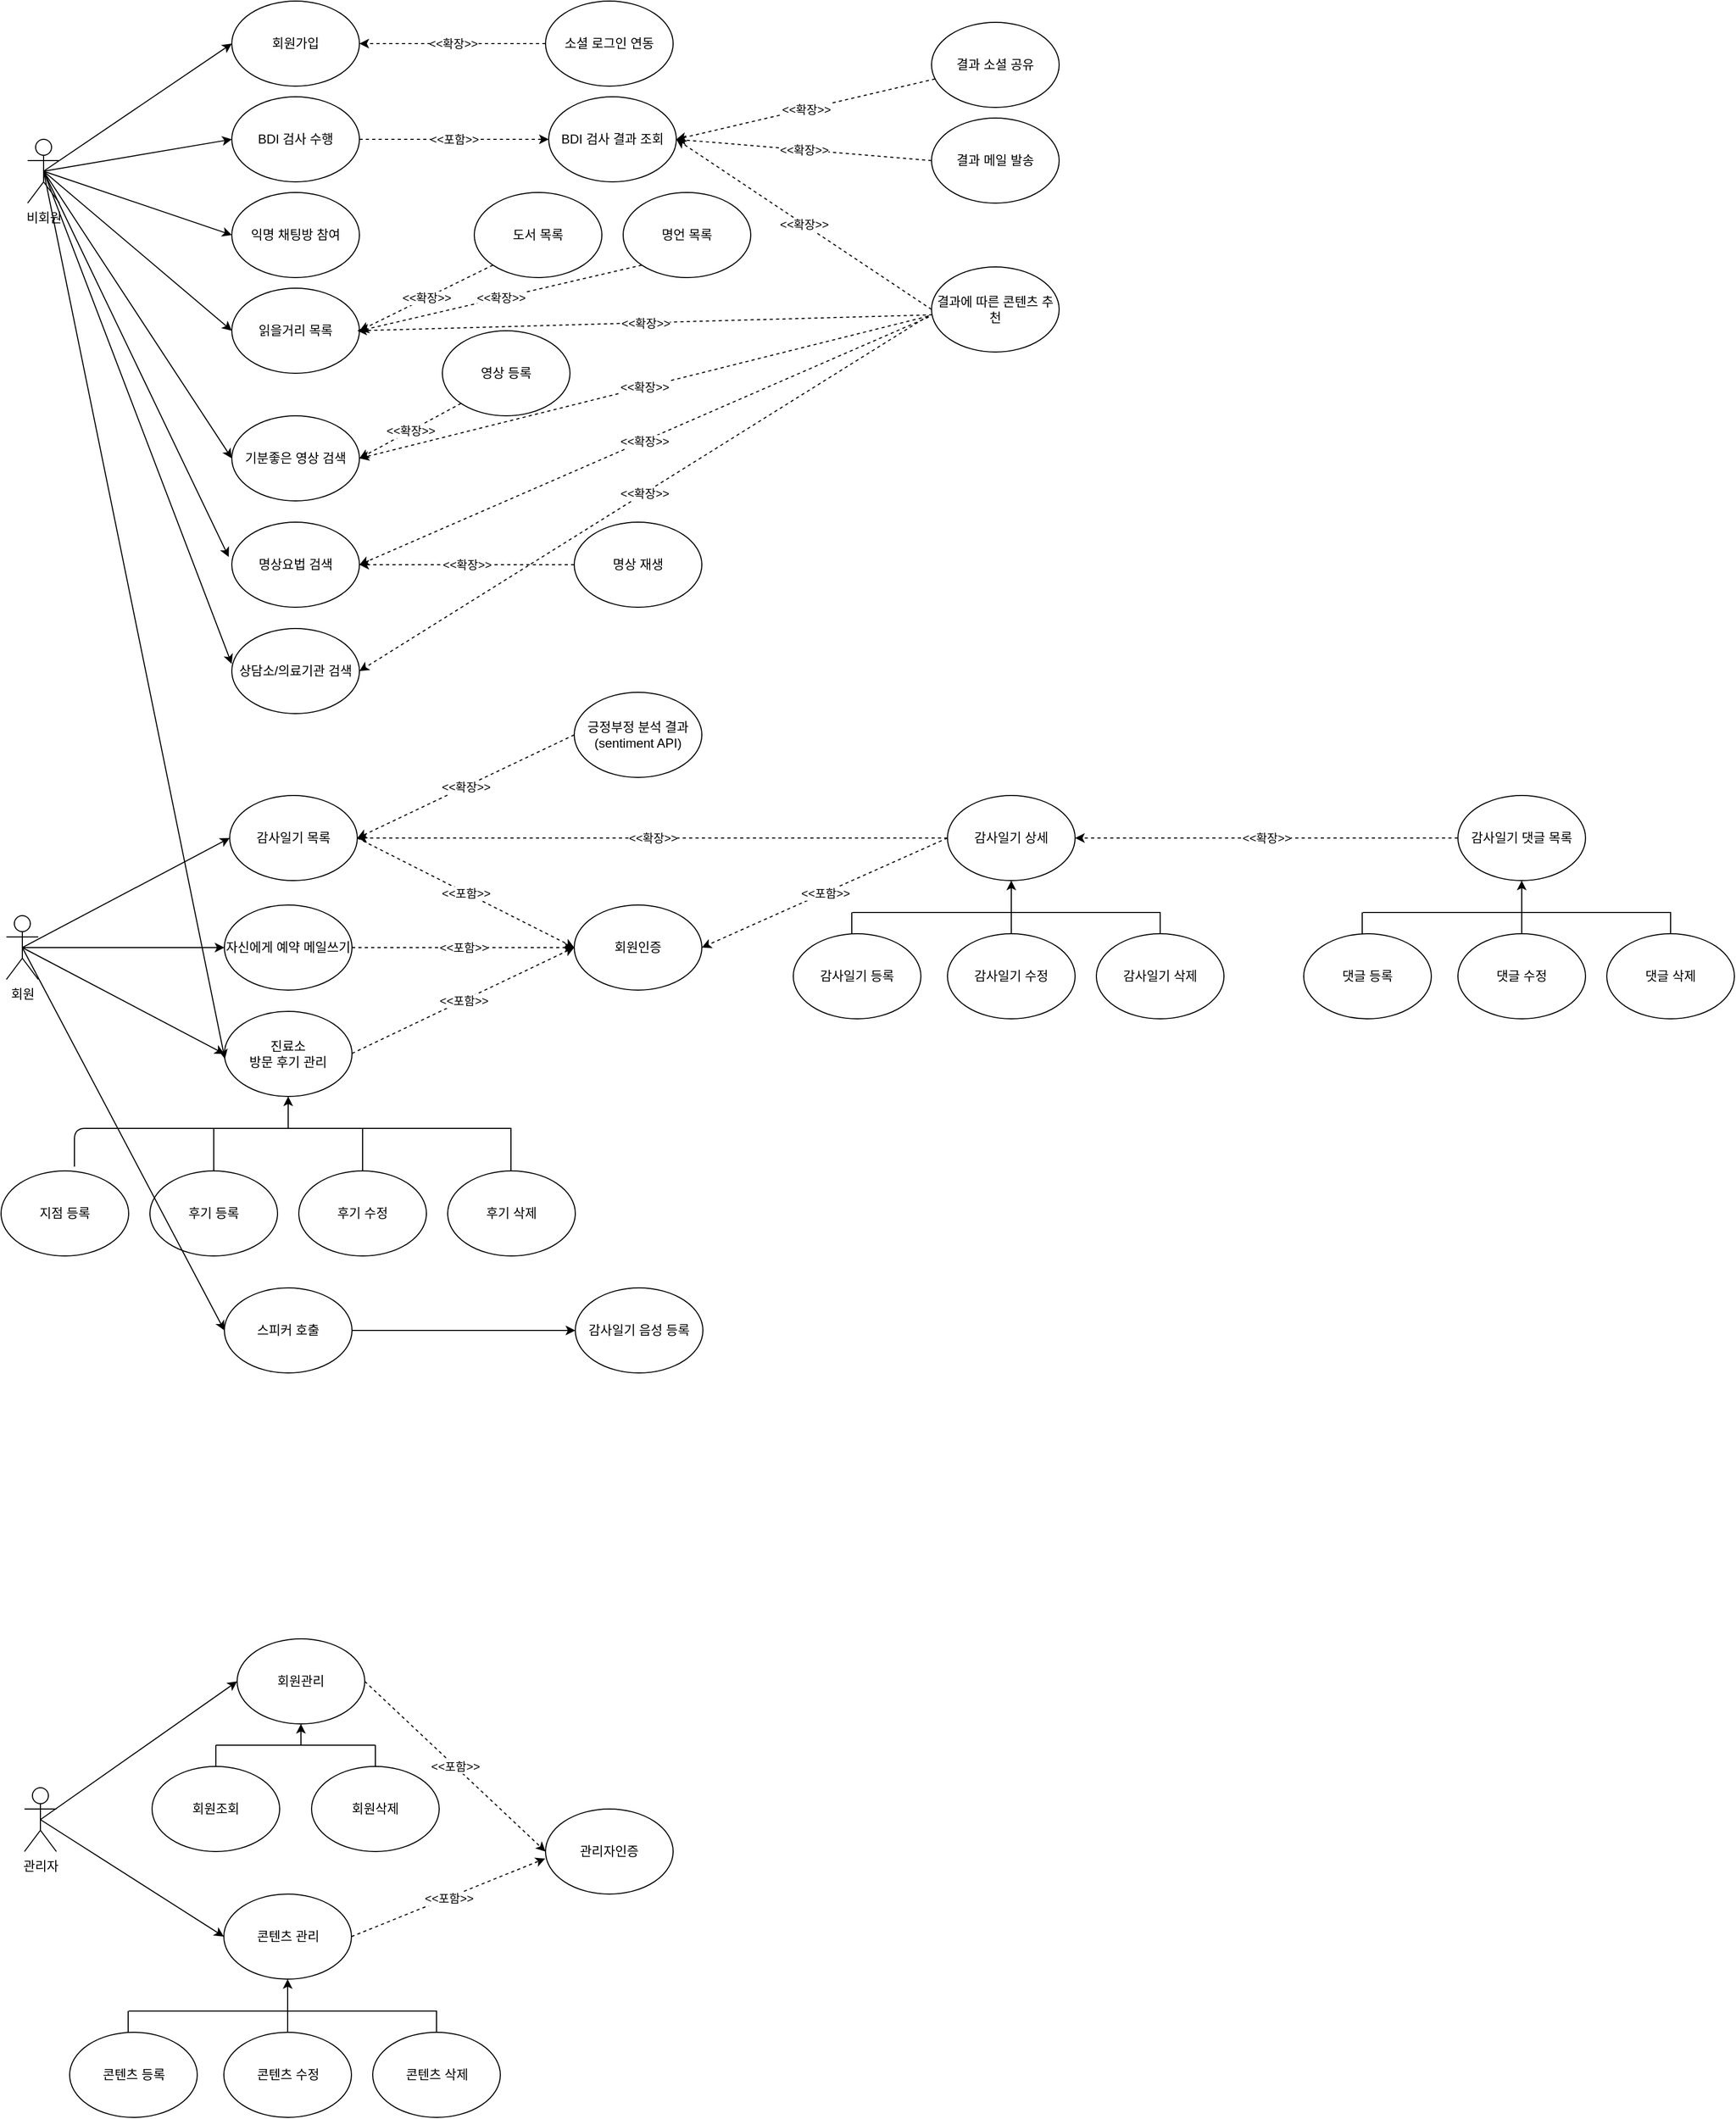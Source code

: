 <mxfile version="14.9.3" type="github">
  <diagram id="70sO28HgEGNAzV1IfZhD" name="Page-1">
    <mxGraphModel dx="1722" dy="938" grid="1" gridSize="10" guides="1" tooltips="1" connect="1" arrows="1" fold="1" page="1" pageScale="1" pageWidth="1169" pageHeight="827" math="0" shadow="0">
      <root>
        <mxCell id="0" />
        <mxCell id="1" parent="0" />
        <mxCell id="HTkCgUYvAymexxdiye0X-1" value="비회원" style="shape=umlActor;verticalLabelPosition=bottom;verticalAlign=top;html=1;outlineConnect=0;" vertex="1" parent="1">
          <mxGeometry x="70" y="130" width="30" height="60" as="geometry" />
        </mxCell>
        <mxCell id="HTkCgUYvAymexxdiye0X-3" value="관리자" style="shape=umlActor;verticalLabelPosition=bottom;verticalAlign=top;html=1;outlineConnect=0;" vertex="1" parent="1">
          <mxGeometry x="67" y="1680" width="30" height="60" as="geometry" />
        </mxCell>
        <mxCell id="HTkCgUYvAymexxdiye0X-5" value="회원가입" style="ellipse;whiteSpace=wrap;html=1;" vertex="1" parent="1">
          <mxGeometry x="262" width="120" height="80" as="geometry" />
        </mxCell>
        <mxCell id="HTkCgUYvAymexxdiye0X-6" value="회원인증" style="ellipse;whiteSpace=wrap;html=1;" vertex="1" parent="1">
          <mxGeometry x="584" y="850" width="120" height="80" as="geometry" />
        </mxCell>
        <mxCell id="HTkCgUYvAymexxdiye0X-7" value="관리자인증" style="ellipse;whiteSpace=wrap;html=1;" vertex="1" parent="1">
          <mxGeometry x="557" y="1700" width="120" height="80" as="geometry" />
        </mxCell>
        <mxCell id="HTkCgUYvAymexxdiye0X-8" value="BDI 검사 수행" style="ellipse;whiteSpace=wrap;html=1;" vertex="1" parent="1">
          <mxGeometry x="262" y="90" width="120" height="80" as="geometry" />
        </mxCell>
        <mxCell id="HTkCgUYvAymexxdiye0X-13" value="상담소/의료기관 검색" style="ellipse;whiteSpace=wrap;html=1;" vertex="1" parent="1">
          <mxGeometry x="262" y="590" width="120" height="80" as="geometry" />
        </mxCell>
        <mxCell id="HTkCgUYvAymexxdiye0X-15" value="익명 채팅방 참여" style="ellipse;whiteSpace=wrap;html=1;" vertex="1" parent="1">
          <mxGeometry x="262" y="180" width="120" height="80" as="geometry" />
        </mxCell>
        <mxCell id="HTkCgUYvAymexxdiye0X-16" value="명상요법 검색" style="ellipse;whiteSpace=wrap;html=1;" vertex="1" parent="1">
          <mxGeometry x="262" y="490" width="120" height="80" as="geometry" />
        </mxCell>
        <mxCell id="HTkCgUYvAymexxdiye0X-17" value="자신에게 예약 메일쓰기" style="ellipse;whiteSpace=wrap;html=1;" vertex="1" parent="1">
          <mxGeometry x="255" y="850" width="120" height="80" as="geometry" />
        </mxCell>
        <mxCell id="HTkCgUYvAymexxdiye0X-18" value="기분좋은 영상 검색" style="ellipse;whiteSpace=wrap;html=1;" vertex="1" parent="1">
          <mxGeometry x="262" y="390" width="120" height="80" as="geometry" />
        </mxCell>
        <mxCell id="HTkCgUYvAymexxdiye0X-19" value="" style="endArrow=classic;html=1;exitX=0.5;exitY=0.5;exitDx=0;exitDy=0;exitPerimeter=0;entryX=0;entryY=0.5;entryDx=0;entryDy=0;" edge="1" parent="1" source="HTkCgUYvAymexxdiye0X-1" target="HTkCgUYvAymexxdiye0X-5">
          <mxGeometry width="50" height="50" relative="1" as="geometry">
            <mxPoint x="110" y="150" as="sourcePoint" />
            <mxPoint x="260" y="60" as="targetPoint" />
            <Array as="points" />
          </mxGeometry>
        </mxCell>
        <mxCell id="HTkCgUYvAymexxdiye0X-20" value="" style="endArrow=classic;html=1;entryX=0;entryY=0.5;entryDx=0;entryDy=0;exitX=0.5;exitY=0.5;exitDx=0;exitDy=0;exitPerimeter=0;" edge="1" parent="1" source="HTkCgUYvAymexxdiye0X-1" target="HTkCgUYvAymexxdiye0X-8">
          <mxGeometry width="50" height="50" relative="1" as="geometry">
            <mxPoint x="120" y="170" as="sourcePoint" />
            <mxPoint x="250" y="200" as="targetPoint" />
          </mxGeometry>
        </mxCell>
        <mxCell id="HTkCgUYvAymexxdiye0X-21" value="" style="endArrow=classic;html=1;entryX=0;entryY=0.5;entryDx=0;entryDy=0;exitX=0.5;exitY=0.5;exitDx=0;exitDy=0;exitPerimeter=0;" edge="1" parent="1" source="HTkCgUYvAymexxdiye0X-1" target="HTkCgUYvAymexxdiye0X-15">
          <mxGeometry width="50" height="50" relative="1" as="geometry">
            <mxPoint x="120" y="210" as="sourcePoint" />
            <mxPoint x="260.0" y="260" as="targetPoint" />
          </mxGeometry>
        </mxCell>
        <mxCell id="HTkCgUYvAymexxdiye0X-25" value="" style="endArrow=classic;html=1;exitX=0.5;exitY=0.5;exitDx=0;exitDy=0;exitPerimeter=0;entryX=0;entryY=0.5;entryDx=0;entryDy=0;" edge="1" parent="1" source="HTkCgUYvAymexxdiye0X-1" target="HTkCgUYvAymexxdiye0X-18">
          <mxGeometry width="50" height="50" relative="1" as="geometry">
            <mxPoint x="110" y="270" as="sourcePoint" />
            <mxPoint x="250" y="360" as="targetPoint" />
          </mxGeometry>
        </mxCell>
        <mxCell id="HTkCgUYvAymexxdiye0X-44" value="영상 등록" style="ellipse;whiteSpace=wrap;html=1;" vertex="1" parent="1">
          <mxGeometry x="460" y="310" width="120" height="80" as="geometry" />
        </mxCell>
        <mxCell id="HTkCgUYvAymexxdiye0X-45" value="" style="endArrow=classic;html=1;dashed=1;targetPerimeterSpacing=3;exitX=0;exitY=1;exitDx=0;exitDy=0;entryX=1;entryY=0.5;entryDx=0;entryDy=0;" edge="1" parent="1" source="HTkCgUYvAymexxdiye0X-44" target="HTkCgUYvAymexxdiye0X-18">
          <mxGeometry relative="1" as="geometry">
            <mxPoint x="420" y="370" as="sourcePoint" />
            <mxPoint x="520" y="370" as="targetPoint" />
            <Array as="points" />
          </mxGeometry>
        </mxCell>
        <mxCell id="HTkCgUYvAymexxdiye0X-46" value="&amp;lt;&amp;lt;확장&amp;gt;&amp;gt;" style="edgeLabel;resizable=0;html=1;align=center;verticalAlign=middle;" connectable="0" vertex="1" parent="HTkCgUYvAymexxdiye0X-45">
          <mxGeometry relative="1" as="geometry" />
        </mxCell>
        <mxCell id="HTkCgUYvAymexxdiye0X-61" value="" style="group" vertex="1" connectable="0" parent="1">
          <mxGeometry x="45" y="950" width="540" height="230" as="geometry" />
        </mxCell>
        <mxCell id="HTkCgUYvAymexxdiye0X-53" value="" style="endArrow=none;html=1;targetPerimeterSpacing=3;exitX=0.575;exitY=-0.05;exitDx=0;exitDy=0;exitPerimeter=0;" edge="1" parent="HTkCgUYvAymexxdiye0X-61" source="HTkCgUYvAymexxdiye0X-47">
          <mxGeometry width="50" height="50" relative="1" as="geometry">
            <mxPoint x="90" y="200" as="sourcePoint" />
            <mxPoint x="480" y="110" as="targetPoint" />
            <Array as="points">
              <mxPoint x="69" y="110" />
              <mxPoint x="340" y="110" />
              <mxPoint x="420" y="110" />
            </Array>
          </mxGeometry>
        </mxCell>
        <mxCell id="HTkCgUYvAymexxdiye0X-58" value="" style="endArrow=classic;html=1;targetPerimeterSpacing=3;entryX=0.5;entryY=1;entryDx=0;entryDy=0;" edge="1" parent="HTkCgUYvAymexxdiye0X-61" target="HTkCgUYvAymexxdiye0X-14">
          <mxGeometry width="50" height="50" relative="1" as="geometry">
            <mxPoint x="270" y="110" as="sourcePoint" />
            <mxPoint x="270" y="73" as="targetPoint" />
          </mxGeometry>
        </mxCell>
        <mxCell id="HTkCgUYvAymexxdiye0X-54" value="" style="endArrow=none;html=1;targetPerimeterSpacing=3;" edge="1" parent="HTkCgUYvAymexxdiye0X-61">
          <mxGeometry width="50" height="50" relative="1" as="geometry">
            <mxPoint x="200" y="150" as="sourcePoint" />
            <mxPoint x="200" y="110" as="targetPoint" />
          </mxGeometry>
        </mxCell>
        <mxCell id="HTkCgUYvAymexxdiye0X-56" value="" style="endArrow=none;html=1;targetPerimeterSpacing=3;exitX=0.5;exitY=0;exitDx=0;exitDy=0;" edge="1" parent="HTkCgUYvAymexxdiye0X-61" source="HTkCgUYvAymexxdiye0X-49">
          <mxGeometry width="50" height="50" relative="1" as="geometry">
            <mxPoint x="340" y="140" as="sourcePoint" />
            <mxPoint x="340" y="110" as="targetPoint" />
          </mxGeometry>
        </mxCell>
        <mxCell id="HTkCgUYvAymexxdiye0X-57" value="" style="endArrow=none;html=1;targetPerimeterSpacing=3;exitX=0.5;exitY=0;exitDx=0;exitDy=0;" edge="1" parent="HTkCgUYvAymexxdiye0X-61">
          <mxGeometry width="50" height="50" relative="1" as="geometry">
            <mxPoint x="479.5" y="150" as="sourcePoint" />
            <mxPoint x="479.5" y="110" as="targetPoint" />
          </mxGeometry>
        </mxCell>
        <mxCell id="HTkCgUYvAymexxdiye0X-14" value="진료소&lt;br&gt;방문 후기 관리" style="ellipse;whiteSpace=wrap;html=1;" vertex="1" parent="HTkCgUYvAymexxdiye0X-61">
          <mxGeometry x="210" width="120" height="80" as="geometry" />
        </mxCell>
        <mxCell id="HTkCgUYvAymexxdiye0X-47" value="지점 등록" style="ellipse;whiteSpace=wrap;html=1;" vertex="1" parent="HTkCgUYvAymexxdiye0X-61">
          <mxGeometry y="150" width="120" height="80" as="geometry" />
        </mxCell>
        <mxCell id="HTkCgUYvAymexxdiye0X-48" value="후기 등록" style="ellipse;whiteSpace=wrap;html=1;" vertex="1" parent="HTkCgUYvAymexxdiye0X-61">
          <mxGeometry x="140" y="150" width="120" height="80" as="geometry" />
        </mxCell>
        <mxCell id="HTkCgUYvAymexxdiye0X-49" value="후기 수정" style="ellipse;whiteSpace=wrap;html=1;" vertex="1" parent="HTkCgUYvAymexxdiye0X-61">
          <mxGeometry x="280" y="150" width="120" height="80" as="geometry" />
        </mxCell>
        <mxCell id="HTkCgUYvAymexxdiye0X-50" value="후기 삭제" style="ellipse;whiteSpace=wrap;html=1;" vertex="1" parent="HTkCgUYvAymexxdiye0X-61">
          <mxGeometry x="420" y="150" width="120" height="80" as="geometry" />
        </mxCell>
        <mxCell id="HTkCgUYvAymexxdiye0X-89" value="" style="endArrow=classic;html=1;dashed=1;targetPerimeterSpacing=3;exitX=0;exitY=0.5;exitDx=0;exitDy=0;entryX=0;entryY=0.5;entryDx=0;entryDy=0;" edge="1" parent="HTkCgUYvAymexxdiye0X-61" target="HTkCgUYvAymexxdiye0X-6">
          <mxGeometry relative="1" as="geometry">
            <mxPoint x="330.0" y="39.58" as="sourcePoint" />
            <mxPoint x="163.0" y="39.58" as="targetPoint" />
            <Array as="points" />
          </mxGeometry>
        </mxCell>
        <mxCell id="HTkCgUYvAymexxdiye0X-90" value="&amp;lt;&amp;lt;포함&amp;gt;&amp;gt;" style="edgeLabel;resizable=0;html=1;align=center;verticalAlign=middle;" connectable="0" vertex="1" parent="HTkCgUYvAymexxdiye0X-89">
          <mxGeometry relative="1" as="geometry" />
        </mxCell>
        <mxCell id="HTkCgUYvAymexxdiye0X-70" value="BDI 검사 결과 조회" style="ellipse;whiteSpace=wrap;html=1;" vertex="1" parent="1">
          <mxGeometry x="560" y="90" width="120" height="80" as="geometry" />
        </mxCell>
        <mxCell id="HTkCgUYvAymexxdiye0X-73" value="" style="endArrow=classic;html=1;exitX=0.5;exitY=0.5;exitDx=0;exitDy=0;exitPerimeter=0;entryX=-0.024;entryY=0.41;entryDx=0;entryDy=0;entryPerimeter=0;" edge="1" parent="1" source="HTkCgUYvAymexxdiye0X-1" target="HTkCgUYvAymexxdiye0X-16">
          <mxGeometry width="50" height="50" relative="1" as="geometry">
            <mxPoint x="95.0" y="170" as="sourcePoint" />
            <mxPoint x="270.0" y="376" as="targetPoint" />
          </mxGeometry>
        </mxCell>
        <mxCell id="HTkCgUYvAymexxdiye0X-74" value="" style="endArrow=classic;html=1;entryX=-0.001;entryY=0.416;entryDx=0;entryDy=0;entryPerimeter=0;exitX=0.5;exitY=0.5;exitDx=0;exitDy=0;exitPerimeter=0;" edge="1" parent="1" source="HTkCgUYvAymexxdiye0X-1" target="HTkCgUYvAymexxdiye0X-13">
          <mxGeometry width="50" height="50" relative="1" as="geometry">
            <mxPoint x="88" y="224" as="sourcePoint" />
            <mxPoint x="260" y="629" as="targetPoint" />
          </mxGeometry>
        </mxCell>
        <mxCell id="HTkCgUYvAymexxdiye0X-75" value="" style="endArrow=classic;html=1;exitX=0.5;exitY=0.5;exitDx=0;exitDy=0;exitPerimeter=0;entryX=0.004;entryY=0.559;entryDx=0;entryDy=0;entryPerimeter=0;" edge="1" parent="1" source="HTkCgUYvAymexxdiye0X-1" target="HTkCgUYvAymexxdiye0X-14">
          <mxGeometry width="50" height="50" relative="1" as="geometry">
            <mxPoint x="115.0" y="190" as="sourcePoint" />
            <mxPoint x="261" y="990" as="targetPoint" />
          </mxGeometry>
        </mxCell>
        <mxCell id="HTkCgUYvAymexxdiye0X-85" value="" style="endArrow=classic;html=1;targetPerimeterSpacing=3;entryX=0;entryY=0.5;entryDx=0;entryDy=0;exitX=0.5;exitY=0.5;exitDx=0;exitDy=0;exitPerimeter=0;" edge="1" parent="1" source="HTkCgUYvAymexxdiye0X-3" target="HTkCgUYvAymexxdiye0X-12">
          <mxGeometry width="50" height="50" relative="1" as="geometry">
            <mxPoint x="827" y="1690" as="sourcePoint" />
            <mxPoint x="877" y="1640" as="targetPoint" />
          </mxGeometry>
        </mxCell>
        <mxCell id="HTkCgUYvAymexxdiye0X-86" value="" style="endArrow=classic;html=1;targetPerimeterSpacing=3;entryX=0;entryY=0.5;entryDx=0;entryDy=0;exitX=0.5;exitY=0.5;exitDx=0;exitDy=0;exitPerimeter=0;" edge="1" parent="1" source="HTkCgUYvAymexxdiye0X-3" target="HTkCgUYvAymexxdiye0X-76">
          <mxGeometry width="50" height="50" relative="1" as="geometry">
            <mxPoint x="827" y="1690" as="sourcePoint" />
            <mxPoint x="877" y="1640" as="targetPoint" />
          </mxGeometry>
        </mxCell>
        <mxCell id="HTkCgUYvAymexxdiye0X-91" value="" style="endArrow=classic;html=1;dashed=1;targetPerimeterSpacing=3;exitX=1;exitY=0.5;exitDx=0;exitDy=0;entryX=0;entryY=0.5;entryDx=0;entryDy=0;" edge="1" parent="1" source="HTkCgUYvAymexxdiye0X-12" target="HTkCgUYvAymexxdiye0X-7">
          <mxGeometry relative="1" as="geometry">
            <mxPoint x="372.0" y="1660" as="sourcePoint" />
            <mxPoint x="504.0" y="1660.42" as="targetPoint" />
            <Array as="points" />
          </mxGeometry>
        </mxCell>
        <mxCell id="HTkCgUYvAymexxdiye0X-92" value="&amp;lt;&amp;lt;포함&amp;gt;&amp;gt;" style="edgeLabel;resizable=0;html=1;align=center;verticalAlign=middle;" connectable="0" vertex="1" parent="HTkCgUYvAymexxdiye0X-91">
          <mxGeometry relative="1" as="geometry" />
        </mxCell>
        <mxCell id="HTkCgUYvAymexxdiye0X-93" value="" style="endArrow=classic;html=1;dashed=1;targetPerimeterSpacing=3;exitX=1;exitY=0.5;exitDx=0;exitDy=0;entryX=-0.003;entryY=0.583;entryDx=0;entryDy=0;entryPerimeter=0;" edge="1" parent="1" source="HTkCgUYvAymexxdiye0X-76" target="HTkCgUYvAymexxdiye0X-7">
          <mxGeometry relative="1" as="geometry">
            <mxPoint x="382.0" y="1670" as="sourcePoint" />
            <mxPoint x="517" y="1750" as="targetPoint" />
            <Array as="points" />
          </mxGeometry>
        </mxCell>
        <mxCell id="HTkCgUYvAymexxdiye0X-94" value="&amp;lt;&amp;lt;포함&amp;gt;&amp;gt;" style="edgeLabel;resizable=0;html=1;align=center;verticalAlign=middle;" connectable="0" vertex="1" parent="HTkCgUYvAymexxdiye0X-93">
          <mxGeometry relative="1" as="geometry" />
        </mxCell>
        <mxCell id="HTkCgUYvAymexxdiye0X-95" value="" style="group" vertex="1" connectable="0" parent="1">
          <mxGeometry x="109.5" y="1780" width="405" height="210" as="geometry" />
        </mxCell>
        <mxCell id="HTkCgUYvAymexxdiye0X-80" value="" style="endArrow=none;html=1;targetPerimeterSpacing=3;" edge="1" parent="HTkCgUYvAymexxdiye0X-95">
          <mxGeometry width="50" height="50" relative="1" as="geometry">
            <mxPoint x="55.5" y="110" as="sourcePoint" />
            <mxPoint x="345.5" y="110" as="targetPoint" />
            <Array as="points">
              <mxPoint x="195.5" y="110" />
            </Array>
          </mxGeometry>
        </mxCell>
        <mxCell id="HTkCgUYvAymexxdiye0X-84" value="" style="group" vertex="1" connectable="0" parent="HTkCgUYvAymexxdiye0X-95">
          <mxGeometry width="405" height="210" as="geometry" />
        </mxCell>
        <mxCell id="HTkCgUYvAymexxdiye0X-76" value="콘텐츠 관리" style="ellipse;whiteSpace=wrap;html=1;" vertex="1" parent="HTkCgUYvAymexxdiye0X-84">
          <mxGeometry x="145" width="120" height="80" as="geometry" />
        </mxCell>
        <mxCell id="HTkCgUYvAymexxdiye0X-77" value="콘텐츠 등록" style="ellipse;whiteSpace=wrap;html=1;" vertex="1" parent="HTkCgUYvAymexxdiye0X-84">
          <mxGeometry y="130" width="120" height="80" as="geometry" />
        </mxCell>
        <mxCell id="HTkCgUYvAymexxdiye0X-78" value="콘텐츠 수정" style="ellipse;whiteSpace=wrap;html=1;" vertex="1" parent="HTkCgUYvAymexxdiye0X-84">
          <mxGeometry x="145" y="130" width="120" height="80" as="geometry" />
        </mxCell>
        <mxCell id="HTkCgUYvAymexxdiye0X-79" value="콘텐츠 삭제" style="ellipse;whiteSpace=wrap;html=1;" vertex="1" parent="HTkCgUYvAymexxdiye0X-84">
          <mxGeometry x="285" y="130" width="120" height="80" as="geometry" />
        </mxCell>
        <mxCell id="HTkCgUYvAymexxdiye0X-81" value="" style="endArrow=none;html=1;targetPerimeterSpacing=3;" edge="1" parent="HTkCgUYvAymexxdiye0X-84" source="HTkCgUYvAymexxdiye0X-79">
          <mxGeometry width="50" height="50" relative="1" as="geometry">
            <mxPoint x="295" y="160" as="sourcePoint" />
            <mxPoint x="345" y="110" as="targetPoint" />
          </mxGeometry>
        </mxCell>
        <mxCell id="HTkCgUYvAymexxdiye0X-82" value="" style="endArrow=none;html=1;targetPerimeterSpacing=3;" edge="1" parent="HTkCgUYvAymexxdiye0X-84">
          <mxGeometry width="50" height="50" relative="1" as="geometry">
            <mxPoint x="55" y="130" as="sourcePoint" />
            <mxPoint x="55" y="110" as="targetPoint" />
          </mxGeometry>
        </mxCell>
        <mxCell id="HTkCgUYvAymexxdiye0X-83" value="" style="endArrow=classic;html=1;targetPerimeterSpacing=3;entryX=0.5;entryY=1;entryDx=0;entryDy=0;" edge="1" parent="HTkCgUYvAymexxdiye0X-84" target="HTkCgUYvAymexxdiye0X-76">
          <mxGeometry width="50" height="50" relative="1" as="geometry">
            <mxPoint x="205" y="130" as="sourcePoint" />
            <mxPoint x="205" y="90" as="targetPoint" />
          </mxGeometry>
        </mxCell>
        <mxCell id="HTkCgUYvAymexxdiye0X-96" value="" style="endArrow=classic;html=1;targetPerimeterSpacing=3;exitX=1;exitY=0.5;exitDx=0;exitDy=0;dashed=1;entryX=0;entryY=0.5;entryDx=0;entryDy=0;" edge="1" parent="1" source="HTkCgUYvAymexxdiye0X-17" target="HTkCgUYvAymexxdiye0X-6">
          <mxGeometry relative="1" as="geometry">
            <mxPoint x="890" y="490" as="sourcePoint" />
            <mxPoint x="590" y="800" as="targetPoint" />
          </mxGeometry>
        </mxCell>
        <mxCell id="HTkCgUYvAymexxdiye0X-97" value="&amp;lt;&amp;lt;포함&amp;gt;&amp;gt;" style="edgeLabel;resizable=0;html=1;align=center;verticalAlign=middle;" connectable="0" vertex="1" parent="HTkCgUYvAymexxdiye0X-96">
          <mxGeometry relative="1" as="geometry" />
        </mxCell>
        <mxCell id="HTkCgUYvAymexxdiye0X-2" value="회원" style="shape=umlActor;verticalLabelPosition=bottom;verticalAlign=top;html=1;outlineConnect=0;" vertex="1" parent="1">
          <mxGeometry x="50" y="860" width="30" height="60" as="geometry" />
        </mxCell>
        <mxCell id="HTkCgUYvAymexxdiye0X-26" value="" style="endArrow=classic;html=1;entryX=0;entryY=0.5;entryDx=0;entryDy=0;exitX=0.5;exitY=0.5;exitDx=0;exitDy=0;exitPerimeter=0;" edge="1" parent="1" source="HTkCgUYvAymexxdiye0X-2" target="HTkCgUYvAymexxdiye0X-14">
          <mxGeometry width="50" height="50" relative="1" as="geometry">
            <mxPoint x="130" y="960" as="sourcePoint" />
            <mxPoint x="290.0" y="720" as="targetPoint" />
          </mxGeometry>
        </mxCell>
        <mxCell id="HTkCgUYvAymexxdiye0X-100" value="" style="endArrow=classic;html=1;exitX=0.5;exitY=0.5;exitDx=0;exitDy=0;exitPerimeter=0;entryX=0;entryY=0.5;entryDx=0;entryDy=0;" edge="1" parent="1" source="HTkCgUYvAymexxdiye0X-2" target="HTkCgUYvAymexxdiye0X-17">
          <mxGeometry width="50" height="50" relative="1" as="geometry">
            <mxPoint x="85" y="807" as="sourcePoint" />
            <mxPoint x="260" y="700" as="targetPoint" />
          </mxGeometry>
        </mxCell>
        <mxCell id="HTkCgUYvAymexxdiye0X-119" value="" style="group" vertex="1" connectable="0" parent="1">
          <mxGeometry x="187" y="1540" width="270" height="200" as="geometry" />
        </mxCell>
        <mxCell id="HTkCgUYvAymexxdiye0X-12" value="회원관리" style="ellipse;whiteSpace=wrap;html=1;" vertex="1" parent="HTkCgUYvAymexxdiye0X-119">
          <mxGeometry x="80" width="120" height="80" as="geometry" />
        </mxCell>
        <mxCell id="HTkCgUYvAymexxdiye0X-113" value="회원조회" style="ellipse;whiteSpace=wrap;html=1;" vertex="1" parent="HTkCgUYvAymexxdiye0X-119">
          <mxGeometry y="120" width="120" height="80" as="geometry" />
        </mxCell>
        <mxCell id="HTkCgUYvAymexxdiye0X-114" value="회원삭제" style="ellipse;whiteSpace=wrap;html=1;" vertex="1" parent="HTkCgUYvAymexxdiye0X-119">
          <mxGeometry x="150" y="120" width="120" height="80" as="geometry" />
        </mxCell>
        <mxCell id="HTkCgUYvAymexxdiye0X-115" value="" style="endArrow=none;html=1;targetPerimeterSpacing=3;" edge="1" parent="HTkCgUYvAymexxdiye0X-119">
          <mxGeometry width="50" height="50" relative="1" as="geometry">
            <mxPoint x="60" y="120" as="sourcePoint" />
            <mxPoint x="60" y="100" as="targetPoint" />
          </mxGeometry>
        </mxCell>
        <mxCell id="HTkCgUYvAymexxdiye0X-116" value="" style="endArrow=none;html=1;targetPerimeterSpacing=3;" edge="1" parent="HTkCgUYvAymexxdiye0X-119">
          <mxGeometry width="50" height="50" relative="1" as="geometry">
            <mxPoint x="210" y="120" as="sourcePoint" />
            <mxPoint x="210" y="100" as="targetPoint" />
          </mxGeometry>
        </mxCell>
        <mxCell id="HTkCgUYvAymexxdiye0X-117" value="" style="endArrow=none;html=1;targetPerimeterSpacing=3;" edge="1" parent="HTkCgUYvAymexxdiye0X-119">
          <mxGeometry width="50" height="50" relative="1" as="geometry">
            <mxPoint x="60" y="100" as="sourcePoint" />
            <mxPoint x="210" y="100" as="targetPoint" />
          </mxGeometry>
        </mxCell>
        <mxCell id="HTkCgUYvAymexxdiye0X-118" value="" style="endArrow=classic;html=1;targetPerimeterSpacing=3;" edge="1" parent="HTkCgUYvAymexxdiye0X-119">
          <mxGeometry width="50" height="50" relative="1" as="geometry">
            <mxPoint x="140" y="100" as="sourcePoint" />
            <mxPoint x="140" y="80" as="targetPoint" />
          </mxGeometry>
        </mxCell>
        <mxCell id="HTkCgUYvAymexxdiye0X-120" value="감사일기 목록" style="ellipse;whiteSpace=wrap;html=1;" vertex="1" parent="1">
          <mxGeometry x="260" y="747" width="120" height="80" as="geometry" />
        </mxCell>
        <mxCell id="HTkCgUYvAymexxdiye0X-121" value="" style="endArrow=classic;html=1;exitX=0.5;exitY=0.5;exitDx=0;exitDy=0;exitPerimeter=0;entryX=0;entryY=0.5;entryDx=0;entryDy=0;" edge="1" parent="1" source="HTkCgUYvAymexxdiye0X-2" target="HTkCgUYvAymexxdiye0X-120">
          <mxGeometry width="50" height="50" relative="1" as="geometry">
            <mxPoint x="85" y="807" as="sourcePoint" />
            <mxPoint x="270" y="890" as="targetPoint" />
          </mxGeometry>
        </mxCell>
        <mxCell id="HTkCgUYvAymexxdiye0X-122" value="" style="endArrow=classic;html=1;targetPerimeterSpacing=3;exitX=1;exitY=0.5;exitDx=0;exitDy=0;dashed=1;entryX=0;entryY=0.5;entryDx=0;entryDy=0;" edge="1" parent="1" source="HTkCgUYvAymexxdiye0X-120" target="HTkCgUYvAymexxdiye0X-6">
          <mxGeometry relative="1" as="geometry">
            <mxPoint x="390" y="890" as="sourcePoint" />
            <mxPoint x="580" y="800" as="targetPoint" />
          </mxGeometry>
        </mxCell>
        <mxCell id="HTkCgUYvAymexxdiye0X-123" value="&amp;lt;&amp;lt;포함&amp;gt;&amp;gt;" style="edgeLabel;resizable=0;html=1;align=center;verticalAlign=middle;" connectable="0" vertex="1" parent="HTkCgUYvAymexxdiye0X-122">
          <mxGeometry relative="1" as="geometry" />
        </mxCell>
        <mxCell id="HTkCgUYvAymexxdiye0X-124" value="명상 재생" style="ellipse;whiteSpace=wrap;html=1;" vertex="1" parent="1">
          <mxGeometry x="584" y="490" width="120" height="80" as="geometry" />
        </mxCell>
        <mxCell id="HTkCgUYvAymexxdiye0X-125" value="" style="endArrow=classic;html=1;dashed=1;targetPerimeterSpacing=3;exitX=0;exitY=0.5;exitDx=0;exitDy=0;entryX=1;entryY=0.5;entryDx=0;entryDy=0;" edge="1" parent="1" source="HTkCgUYvAymexxdiye0X-124" target="HTkCgUYvAymexxdiye0X-16">
          <mxGeometry relative="1" as="geometry">
            <mxPoint x="417" y="472" as="sourcePoint" />
            <mxPoint x="380.0" y="468" as="targetPoint" />
            <Array as="points" />
          </mxGeometry>
        </mxCell>
        <mxCell id="HTkCgUYvAymexxdiye0X-126" value="&amp;lt;&amp;lt;확장&amp;gt;&amp;gt;" style="edgeLabel;resizable=0;html=1;align=center;verticalAlign=middle;" connectable="0" vertex="1" parent="HTkCgUYvAymexxdiye0X-125">
          <mxGeometry relative="1" as="geometry" />
        </mxCell>
        <mxCell id="HTkCgUYvAymexxdiye0X-127" value="소셜 로그인 연동" style="ellipse;whiteSpace=wrap;html=1;" vertex="1" parent="1">
          <mxGeometry x="557" width="120" height="80" as="geometry" />
        </mxCell>
        <mxCell id="HTkCgUYvAymexxdiye0X-128" value="" style="endArrow=classic;html=1;dashed=1;targetPerimeterSpacing=3;entryX=1;entryY=0.5;entryDx=0;entryDy=0;" edge="1" parent="1" source="HTkCgUYvAymexxdiye0X-127" target="HTkCgUYvAymexxdiye0X-5">
          <mxGeometry relative="1" as="geometry">
            <mxPoint x="499" y="69.58" as="sourcePoint" />
            <mxPoint x="379.16" y="61.2" as="targetPoint" />
            <Array as="points" />
          </mxGeometry>
        </mxCell>
        <mxCell id="HTkCgUYvAymexxdiye0X-129" value="&amp;lt;&amp;lt;확장&amp;gt;&amp;gt;" style="edgeLabel;resizable=0;html=1;align=center;verticalAlign=middle;" connectable="0" vertex="1" parent="HTkCgUYvAymexxdiye0X-128">
          <mxGeometry relative="1" as="geometry" />
        </mxCell>
        <mxCell id="HTkCgUYvAymexxdiye0X-130" value="긍정부정 분석 결과&lt;br&gt;(sentiment API)" style="ellipse;whiteSpace=wrap;html=1;" vertex="1" parent="1">
          <mxGeometry x="584" y="650" width="120" height="80" as="geometry" />
        </mxCell>
        <mxCell id="HTkCgUYvAymexxdiye0X-131" value="" style="endArrow=classic;html=1;dashed=1;targetPerimeterSpacing=3;exitX=0;exitY=0.5;exitDx=0;exitDy=0;entryX=1;entryY=0.5;entryDx=0;entryDy=0;" edge="1" parent="1" source="HTkCgUYvAymexxdiye0X-130" target="HTkCgUYvAymexxdiye0X-120">
          <mxGeometry relative="1" as="geometry">
            <mxPoint x="445" y="674" as="sourcePoint" />
            <mxPoint x="408.0" y="670" as="targetPoint" />
            <Array as="points" />
          </mxGeometry>
        </mxCell>
        <mxCell id="HTkCgUYvAymexxdiye0X-132" value="&amp;lt;&amp;lt;확장&amp;gt;&amp;gt;" style="edgeLabel;resizable=0;html=1;align=center;verticalAlign=middle;" connectable="0" vertex="1" parent="HTkCgUYvAymexxdiye0X-131">
          <mxGeometry relative="1" as="geometry" />
        </mxCell>
        <mxCell id="HTkCgUYvAymexxdiye0X-133" value="" style="endArrow=classic;html=1;dashed=1;targetPerimeterSpacing=3;entryX=1;entryY=0.5;entryDx=0;entryDy=0;exitX=0;exitY=0.5;exitDx=0;exitDy=0;" edge="1" parent="1" source="HTkCgUYvAymexxdiye0X-140" target="HTkCgUYvAymexxdiye0X-120">
          <mxGeometry relative="1" as="geometry">
            <mxPoint x="850.0" y="520" as="sourcePoint" />
            <mxPoint x="710" y="570" as="targetPoint" />
            <Array as="points" />
          </mxGeometry>
        </mxCell>
        <mxCell id="HTkCgUYvAymexxdiye0X-134" value="&amp;lt;&amp;lt;확장&amp;gt;&amp;gt;" style="edgeLabel;resizable=0;html=1;align=center;verticalAlign=middle;" connectable="0" vertex="1" parent="HTkCgUYvAymexxdiye0X-133">
          <mxGeometry relative="1" as="geometry" />
        </mxCell>
        <mxCell id="HTkCgUYvAymexxdiye0X-137" value="" style="group" vertex="1" connectable="0" parent="1">
          <mxGeometry x="790" y="747" width="405" height="210" as="geometry" />
        </mxCell>
        <mxCell id="HTkCgUYvAymexxdiye0X-138" value="" style="endArrow=none;html=1;targetPerimeterSpacing=3;" edge="1" parent="HTkCgUYvAymexxdiye0X-137">
          <mxGeometry width="50" height="50" relative="1" as="geometry">
            <mxPoint x="55.5" y="110" as="sourcePoint" />
            <mxPoint x="345.5" y="110" as="targetPoint" />
            <Array as="points">
              <mxPoint x="195.5" y="110" />
            </Array>
          </mxGeometry>
        </mxCell>
        <mxCell id="HTkCgUYvAymexxdiye0X-139" value="" style="group" vertex="1" connectable="0" parent="HTkCgUYvAymexxdiye0X-137">
          <mxGeometry width="405" height="210" as="geometry" />
        </mxCell>
        <mxCell id="HTkCgUYvAymexxdiye0X-140" value="감사일기 상세" style="ellipse;whiteSpace=wrap;html=1;" vertex="1" parent="HTkCgUYvAymexxdiye0X-139">
          <mxGeometry x="145" width="120" height="80" as="geometry" />
        </mxCell>
        <mxCell id="HTkCgUYvAymexxdiye0X-141" value="감사일기 등록" style="ellipse;whiteSpace=wrap;html=1;" vertex="1" parent="HTkCgUYvAymexxdiye0X-139">
          <mxGeometry y="130" width="120" height="80" as="geometry" />
        </mxCell>
        <mxCell id="HTkCgUYvAymexxdiye0X-142" value="감사일기 수정" style="ellipse;whiteSpace=wrap;html=1;" vertex="1" parent="HTkCgUYvAymexxdiye0X-139">
          <mxGeometry x="145" y="130" width="120" height="80" as="geometry" />
        </mxCell>
        <mxCell id="HTkCgUYvAymexxdiye0X-143" value="감사일기 삭제" style="ellipse;whiteSpace=wrap;html=1;" vertex="1" parent="HTkCgUYvAymexxdiye0X-139">
          <mxGeometry x="285" y="130" width="120" height="80" as="geometry" />
        </mxCell>
        <mxCell id="HTkCgUYvAymexxdiye0X-144" value="" style="endArrow=none;html=1;targetPerimeterSpacing=3;" edge="1" parent="HTkCgUYvAymexxdiye0X-139" source="HTkCgUYvAymexxdiye0X-143">
          <mxGeometry width="50" height="50" relative="1" as="geometry">
            <mxPoint x="295" y="160" as="sourcePoint" />
            <mxPoint x="345" y="110" as="targetPoint" />
          </mxGeometry>
        </mxCell>
        <mxCell id="HTkCgUYvAymexxdiye0X-145" value="" style="endArrow=none;html=1;targetPerimeterSpacing=3;" edge="1" parent="HTkCgUYvAymexxdiye0X-139">
          <mxGeometry width="50" height="50" relative="1" as="geometry">
            <mxPoint x="55" y="130" as="sourcePoint" />
            <mxPoint x="55" y="110" as="targetPoint" />
          </mxGeometry>
        </mxCell>
        <mxCell id="HTkCgUYvAymexxdiye0X-146" value="" style="endArrow=classic;html=1;targetPerimeterSpacing=3;entryX=0.5;entryY=1;entryDx=0;entryDy=0;" edge="1" parent="HTkCgUYvAymexxdiye0X-139" target="HTkCgUYvAymexxdiye0X-140">
          <mxGeometry width="50" height="50" relative="1" as="geometry">
            <mxPoint x="205" y="130" as="sourcePoint" />
            <mxPoint x="205" y="90" as="targetPoint" />
          </mxGeometry>
        </mxCell>
        <mxCell id="HTkCgUYvAymexxdiye0X-147" value="" style="endArrow=classic;html=1;targetPerimeterSpacing=3;exitX=0;exitY=0.5;exitDx=0;exitDy=0;dashed=1;entryX=1;entryY=0.5;entryDx=0;entryDy=0;" edge="1" parent="1" source="HTkCgUYvAymexxdiye0X-140" target="HTkCgUYvAymexxdiye0X-6">
          <mxGeometry relative="1" as="geometry">
            <mxPoint x="390.0" y="890" as="sourcePoint" />
            <mxPoint x="595" y="810" as="targetPoint" />
          </mxGeometry>
        </mxCell>
        <mxCell id="HTkCgUYvAymexxdiye0X-148" value="&amp;lt;&amp;lt;포함&amp;gt;&amp;gt;" style="edgeLabel;resizable=0;html=1;align=center;verticalAlign=middle;" connectable="0" vertex="1" parent="HTkCgUYvAymexxdiye0X-147">
          <mxGeometry relative="1" as="geometry" />
        </mxCell>
        <mxCell id="HTkCgUYvAymexxdiye0X-152" value="" style="group" vertex="1" connectable="0" parent="1">
          <mxGeometry x="1270" y="747" width="405" height="210" as="geometry" />
        </mxCell>
        <mxCell id="HTkCgUYvAymexxdiye0X-153" value="" style="endArrow=none;html=1;targetPerimeterSpacing=3;" edge="1" parent="HTkCgUYvAymexxdiye0X-152">
          <mxGeometry width="50" height="50" relative="1" as="geometry">
            <mxPoint x="55.5" y="110" as="sourcePoint" />
            <mxPoint x="345.5" y="110" as="targetPoint" />
            <Array as="points">
              <mxPoint x="195.5" y="110" />
            </Array>
          </mxGeometry>
        </mxCell>
        <mxCell id="HTkCgUYvAymexxdiye0X-154" value="" style="group" vertex="1" connectable="0" parent="HTkCgUYvAymexxdiye0X-152">
          <mxGeometry width="405" height="210" as="geometry" />
        </mxCell>
        <mxCell id="HTkCgUYvAymexxdiye0X-155" value="감사일기 댓글 목록" style="ellipse;whiteSpace=wrap;html=1;" vertex="1" parent="HTkCgUYvAymexxdiye0X-154">
          <mxGeometry x="145" width="120" height="80" as="geometry" />
        </mxCell>
        <mxCell id="HTkCgUYvAymexxdiye0X-156" value="댓글 등록" style="ellipse;whiteSpace=wrap;html=1;" vertex="1" parent="HTkCgUYvAymexxdiye0X-154">
          <mxGeometry y="130" width="120" height="80" as="geometry" />
        </mxCell>
        <mxCell id="HTkCgUYvAymexxdiye0X-157" value="댓글 수정" style="ellipse;whiteSpace=wrap;html=1;" vertex="1" parent="HTkCgUYvAymexxdiye0X-154">
          <mxGeometry x="145" y="130" width="120" height="80" as="geometry" />
        </mxCell>
        <mxCell id="HTkCgUYvAymexxdiye0X-158" value="댓글 삭제" style="ellipse;whiteSpace=wrap;html=1;" vertex="1" parent="HTkCgUYvAymexxdiye0X-154">
          <mxGeometry x="285" y="130" width="120" height="80" as="geometry" />
        </mxCell>
        <mxCell id="HTkCgUYvAymexxdiye0X-159" value="" style="endArrow=none;html=1;targetPerimeterSpacing=3;" edge="1" parent="HTkCgUYvAymexxdiye0X-154" source="HTkCgUYvAymexxdiye0X-158">
          <mxGeometry width="50" height="50" relative="1" as="geometry">
            <mxPoint x="295" y="160" as="sourcePoint" />
            <mxPoint x="345" y="110" as="targetPoint" />
          </mxGeometry>
        </mxCell>
        <mxCell id="HTkCgUYvAymexxdiye0X-160" value="" style="endArrow=none;html=1;targetPerimeterSpacing=3;" edge="1" parent="HTkCgUYvAymexxdiye0X-154">
          <mxGeometry width="50" height="50" relative="1" as="geometry">
            <mxPoint x="55" y="130" as="sourcePoint" />
            <mxPoint x="55" y="110" as="targetPoint" />
          </mxGeometry>
        </mxCell>
        <mxCell id="HTkCgUYvAymexxdiye0X-161" value="" style="endArrow=classic;html=1;targetPerimeterSpacing=3;entryX=0.5;entryY=1;entryDx=0;entryDy=0;" edge="1" parent="HTkCgUYvAymexxdiye0X-154" target="HTkCgUYvAymexxdiye0X-155">
          <mxGeometry width="50" height="50" relative="1" as="geometry">
            <mxPoint x="205" y="130" as="sourcePoint" />
            <mxPoint x="205" y="90" as="targetPoint" />
          </mxGeometry>
        </mxCell>
        <mxCell id="HTkCgUYvAymexxdiye0X-162" value="ㅋ" style="endArrow=classic;html=1;dashed=1;targetPerimeterSpacing=3;entryX=1;entryY=0.5;entryDx=0;entryDy=0;exitX=0;exitY=0.5;exitDx=0;exitDy=0;" edge="1" parent="1" source="HTkCgUYvAymexxdiye0X-155" target="HTkCgUYvAymexxdiye0X-140">
          <mxGeometry relative="1" as="geometry">
            <mxPoint x="1480.0" y="280" as="sourcePoint" />
            <mxPoint x="990.0" y="527" as="targetPoint" />
            <Array as="points" />
          </mxGeometry>
        </mxCell>
        <mxCell id="HTkCgUYvAymexxdiye0X-163" value="&amp;lt;&amp;lt;확장&amp;gt;&amp;gt;" style="edgeLabel;resizable=0;html=1;align=center;verticalAlign=middle;" connectable="0" vertex="1" parent="HTkCgUYvAymexxdiye0X-162">
          <mxGeometry relative="1" as="geometry" />
        </mxCell>
        <mxCell id="HTkCgUYvAymexxdiye0X-166" value="읽을거리 목록" style="ellipse;whiteSpace=wrap;html=1;" vertex="1" parent="1">
          <mxGeometry x="262" y="270" width="120" height="80" as="geometry" />
        </mxCell>
        <mxCell id="HTkCgUYvAymexxdiye0X-167" value="" style="endArrow=classic;html=1;entryX=0;entryY=0.5;entryDx=0;entryDy=0;exitX=0.5;exitY=0.5;exitDx=0;exitDy=0;exitPerimeter=0;" edge="1" parent="1" target="HTkCgUYvAymexxdiye0X-166" source="HTkCgUYvAymexxdiye0X-1">
          <mxGeometry width="50" height="50" relative="1" as="geometry">
            <mxPoint x="80" y="340.0" as="sourcePoint" />
            <mxPoint x="245" y="380" as="targetPoint" />
          </mxGeometry>
        </mxCell>
        <mxCell id="HTkCgUYvAymexxdiye0X-168" value="명언 목록" style="ellipse;whiteSpace=wrap;html=1;" vertex="1" parent="1">
          <mxGeometry x="630" y="180" width="120" height="80" as="geometry" />
        </mxCell>
        <mxCell id="HTkCgUYvAymexxdiye0X-169" value="" style="endArrow=classic;html=1;dashed=1;targetPerimeterSpacing=3;entryX=1;entryY=0.5;entryDx=0;entryDy=0;exitX=0;exitY=1;exitDx=0;exitDy=0;" edge="1" parent="1" source="HTkCgUYvAymexxdiye0X-168" target="HTkCgUYvAymexxdiye0X-166">
          <mxGeometry relative="1" as="geometry">
            <mxPoint x="497" y="339.58" as="sourcePoint" />
            <mxPoint x="377" y="338" as="targetPoint" />
            <Array as="points" />
          </mxGeometry>
        </mxCell>
        <mxCell id="HTkCgUYvAymexxdiye0X-170" value="&amp;lt;&amp;lt;확장&amp;gt;&amp;gt;" style="edgeLabel;resizable=0;html=1;align=center;verticalAlign=middle;" connectable="0" vertex="1" parent="HTkCgUYvAymexxdiye0X-169">
          <mxGeometry relative="1" as="geometry" />
        </mxCell>
        <mxCell id="HTkCgUYvAymexxdiye0X-171" value="도서 목록" style="ellipse;whiteSpace=wrap;html=1;" vertex="1" parent="1">
          <mxGeometry x="490" y="180" width="120" height="80" as="geometry" />
        </mxCell>
        <mxCell id="HTkCgUYvAymexxdiye0X-172" value="" style="endArrow=classic;html=1;dashed=1;targetPerimeterSpacing=3;entryX=1;entryY=0.5;entryDx=0;entryDy=0;exitX=0;exitY=1;exitDx=0;exitDy=0;" edge="1" parent="1" source="HTkCgUYvAymexxdiye0X-171" target="HTkCgUYvAymexxdiye0X-166">
          <mxGeometry relative="1" as="geometry">
            <mxPoint x="571.937" y="265.89" as="sourcePoint" />
            <mxPoint x="385" y="320" as="targetPoint" />
            <Array as="points" />
          </mxGeometry>
        </mxCell>
        <mxCell id="HTkCgUYvAymexxdiye0X-173" value="&amp;lt;&amp;lt;확장&amp;gt;&amp;gt;" style="edgeLabel;resizable=0;html=1;align=center;verticalAlign=middle;" connectable="0" vertex="1" parent="HTkCgUYvAymexxdiye0X-172">
          <mxGeometry relative="1" as="geometry" />
        </mxCell>
        <mxCell id="HTkCgUYvAymexxdiye0X-174" value="결과 소셜 공유" style="ellipse;whiteSpace=wrap;html=1;" vertex="1" parent="1">
          <mxGeometry x="920" y="20" width="120" height="80" as="geometry" />
        </mxCell>
        <mxCell id="HTkCgUYvAymexxdiye0X-175" value="" style="endArrow=classic;html=1;dashed=1;targetPerimeterSpacing=3;entryX=1;entryY=0.5;entryDx=0;entryDy=0;" edge="1" parent="1" source="HTkCgUYvAymexxdiye0X-174" target="HTkCgUYvAymexxdiye0X-70">
          <mxGeometry relative="1" as="geometry">
            <mxPoint x="799" y="159.58" as="sourcePoint" />
            <mxPoint x="680" y="130" as="targetPoint" />
            <Array as="points" />
          </mxGeometry>
        </mxCell>
        <mxCell id="HTkCgUYvAymexxdiye0X-176" value="&amp;lt;&amp;lt;확장&amp;gt;&amp;gt;" style="edgeLabel;resizable=0;html=1;align=center;verticalAlign=middle;" connectable="0" vertex="1" parent="HTkCgUYvAymexxdiye0X-175">
          <mxGeometry relative="1" as="geometry" />
        </mxCell>
        <mxCell id="HTkCgUYvAymexxdiye0X-177" value="결과 메일 발송" style="ellipse;whiteSpace=wrap;html=1;" vertex="1" parent="1">
          <mxGeometry x="920" y="110" width="120" height="80" as="geometry" />
        </mxCell>
        <mxCell id="HTkCgUYvAymexxdiye0X-178" value="결과에 따른 콘텐츠 추천" style="ellipse;whiteSpace=wrap;html=1;" vertex="1" parent="1">
          <mxGeometry x="920" y="250" width="120" height="80" as="geometry" />
        </mxCell>
        <mxCell id="HTkCgUYvAymexxdiye0X-179" value="" style="endArrow=classic;html=1;dashed=1;targetPerimeterSpacing=3;exitX=0;exitY=0.5;exitDx=0;exitDy=0;" edge="1" parent="1" source="HTkCgUYvAymexxdiye0X-177">
          <mxGeometry relative="1" as="geometry">
            <mxPoint x="870.922" y="94.224" as="sourcePoint" />
            <mxPoint x="680" y="130" as="targetPoint" />
            <Array as="points" />
          </mxGeometry>
        </mxCell>
        <mxCell id="HTkCgUYvAymexxdiye0X-180" value="&amp;lt;&amp;lt;확장&amp;gt;&amp;gt;" style="edgeLabel;resizable=0;html=1;align=center;verticalAlign=middle;" connectable="0" vertex="1" parent="HTkCgUYvAymexxdiye0X-179">
          <mxGeometry relative="1" as="geometry" />
        </mxCell>
        <mxCell id="HTkCgUYvAymexxdiye0X-181" value="" style="endArrow=classic;html=1;dashed=1;targetPerimeterSpacing=3;exitX=0;exitY=0.5;exitDx=0;exitDy=0;entryX=1;entryY=0.5;entryDx=0;entryDy=0;" edge="1" parent="1" source="HTkCgUYvAymexxdiye0X-178" target="HTkCgUYvAymexxdiye0X-70">
          <mxGeometry relative="1" as="geometry">
            <mxPoint x="867" y="170.0" as="sourcePoint" />
            <mxPoint x="690" y="140.0" as="targetPoint" />
            <Array as="points" />
          </mxGeometry>
        </mxCell>
        <mxCell id="HTkCgUYvAymexxdiye0X-182" value="&amp;lt;&amp;lt;확장&amp;gt;&amp;gt;" style="edgeLabel;resizable=0;html=1;align=center;verticalAlign=middle;" connectable="0" vertex="1" parent="HTkCgUYvAymexxdiye0X-181">
          <mxGeometry relative="1" as="geometry" />
        </mxCell>
        <mxCell id="HTkCgUYvAymexxdiye0X-183" value="" style="endArrow=classic;html=1;dashed=1;targetPerimeterSpacing=3;exitX=0.006;exitY=0.563;exitDx=0;exitDy=0;exitPerimeter=0;" edge="1" parent="1" source="HTkCgUYvAymexxdiye0X-178">
          <mxGeometry relative="1" as="geometry">
            <mxPoint x="867" y="260" as="sourcePoint" />
            <mxPoint x="380" y="310" as="targetPoint" />
            <Array as="points" />
          </mxGeometry>
        </mxCell>
        <mxCell id="HTkCgUYvAymexxdiye0X-184" value="&amp;lt;&amp;lt;확장&amp;gt;&amp;gt;" style="edgeLabel;resizable=0;html=1;align=center;verticalAlign=middle;" connectable="0" vertex="1" parent="HTkCgUYvAymexxdiye0X-183">
          <mxGeometry relative="1" as="geometry" />
        </mxCell>
        <mxCell id="HTkCgUYvAymexxdiye0X-185" value="" style="endArrow=classic;html=1;dashed=1;targetPerimeterSpacing=3;exitX=-0.028;exitY=0.58;exitDx=0;exitDy=0;exitPerimeter=0;entryX=1;entryY=0.5;entryDx=0;entryDy=0;" edge="1" parent="1" source="HTkCgUYvAymexxdiye0X-178" target="HTkCgUYvAymexxdiye0X-18">
          <mxGeometry relative="1" as="geometry">
            <mxPoint x="867.72" y="265.04" as="sourcePoint" />
            <mxPoint x="390" y="320" as="targetPoint" />
            <Array as="points" />
          </mxGeometry>
        </mxCell>
        <mxCell id="HTkCgUYvAymexxdiye0X-186" value="&amp;lt;&amp;lt;확장&amp;gt;&amp;gt;" style="edgeLabel;resizable=0;html=1;align=center;verticalAlign=middle;" connectable="0" vertex="1" parent="HTkCgUYvAymexxdiye0X-185">
          <mxGeometry relative="1" as="geometry" />
        </mxCell>
        <mxCell id="HTkCgUYvAymexxdiye0X-187" value="" style="endArrow=classic;html=1;dashed=1;targetPerimeterSpacing=3;exitX=-0.022;exitY=0.589;exitDx=0;exitDy=0;exitPerimeter=0;entryX=1;entryY=0.5;entryDx=0;entryDy=0;" edge="1" parent="1" source="HTkCgUYvAymexxdiye0X-178" target="HTkCgUYvAymexxdiye0X-16">
          <mxGeometry relative="1" as="geometry">
            <mxPoint x="863.64" y="266.4" as="sourcePoint" />
            <mxPoint x="385" y="419.52" as="targetPoint" />
            <Array as="points" />
          </mxGeometry>
        </mxCell>
        <mxCell id="HTkCgUYvAymexxdiye0X-188" value="&amp;lt;&amp;lt;확장&amp;gt;&amp;gt;" style="edgeLabel;resizable=0;html=1;align=center;verticalAlign=middle;" connectable="0" vertex="1" parent="HTkCgUYvAymexxdiye0X-187">
          <mxGeometry relative="1" as="geometry" />
        </mxCell>
        <mxCell id="HTkCgUYvAymexxdiye0X-189" value="" style="endArrow=classic;html=1;dashed=1;targetPerimeterSpacing=3;exitX=-0.022;exitY=0.572;exitDx=0;exitDy=0;exitPerimeter=0;entryX=1;entryY=0.5;entryDx=0;entryDy=0;" edge="1" parent="1" source="HTkCgUYvAymexxdiye0X-178" target="HTkCgUYvAymexxdiye0X-13">
          <mxGeometry relative="1" as="geometry">
            <mxPoint x="864.36" y="267.12" as="sourcePoint" />
            <mxPoint x="390" y="530" as="targetPoint" />
            <Array as="points" />
          </mxGeometry>
        </mxCell>
        <mxCell id="HTkCgUYvAymexxdiye0X-190" value="&amp;lt;&amp;lt;확장&amp;gt;&amp;gt;" style="edgeLabel;resizable=0;html=1;align=center;verticalAlign=middle;" connectable="0" vertex="1" parent="HTkCgUYvAymexxdiye0X-189">
          <mxGeometry relative="1" as="geometry" />
        </mxCell>
        <mxCell id="HTkCgUYvAymexxdiye0X-191" value="스피커 호출" style="ellipse;whiteSpace=wrap;html=1;" vertex="1" parent="1">
          <mxGeometry x="255" y="1210" width="120" height="80" as="geometry" />
        </mxCell>
        <mxCell id="HTkCgUYvAymexxdiye0X-192" value="" style="endArrow=classic;html=1;entryX=0;entryY=0.5;entryDx=0;entryDy=0;exitX=0.5;exitY=0.5;exitDx=0;exitDy=0;exitPerimeter=0;" edge="1" parent="1" source="HTkCgUYvAymexxdiye0X-2" target="HTkCgUYvAymexxdiye0X-191">
          <mxGeometry width="50" height="50" relative="1" as="geometry">
            <mxPoint x="75.0" y="900" as="sourcePoint" />
            <mxPoint x="265.0" y="1000" as="targetPoint" />
          </mxGeometry>
        </mxCell>
        <mxCell id="HTkCgUYvAymexxdiye0X-193" value="감사일기 음성 등록" style="ellipse;whiteSpace=wrap;html=1;" vertex="1" parent="1">
          <mxGeometry x="585" y="1210" width="120" height="80" as="geometry" />
        </mxCell>
        <mxCell id="HTkCgUYvAymexxdiye0X-194" value="" style="endArrow=classic;html=1;entryX=0;entryY=0.5;entryDx=0;entryDy=0;exitX=1;exitY=0.5;exitDx=0;exitDy=0;" edge="1" parent="1" source="HTkCgUYvAymexxdiye0X-191" target="HTkCgUYvAymexxdiye0X-193">
          <mxGeometry width="50" height="50" relative="1" as="geometry">
            <mxPoint x="381" y="1250" as="sourcePoint" />
            <mxPoint x="670.0" y="1492.31" as="targetPoint" />
          </mxGeometry>
        </mxCell>
        <mxCell id="HTkCgUYvAymexxdiye0X-196" value="" style="endArrow=classic;html=1;targetPerimeterSpacing=3;exitX=1;exitY=0.5;exitDx=0;exitDy=0;dashed=1;" edge="1" parent="1" source="HTkCgUYvAymexxdiye0X-8">
          <mxGeometry relative="1" as="geometry">
            <mxPoint x="381.0" y="130" as="sourcePoint" />
            <mxPoint x="560" y="130" as="targetPoint" />
          </mxGeometry>
        </mxCell>
        <mxCell id="HTkCgUYvAymexxdiye0X-197" value="&amp;lt;&amp;lt;포함&amp;gt;&amp;gt;" style="edgeLabel;resizable=0;html=1;align=center;verticalAlign=middle;" connectable="0" vertex="1" parent="HTkCgUYvAymexxdiye0X-196">
          <mxGeometry relative="1" as="geometry" />
        </mxCell>
      </root>
    </mxGraphModel>
  </diagram>
</mxfile>
